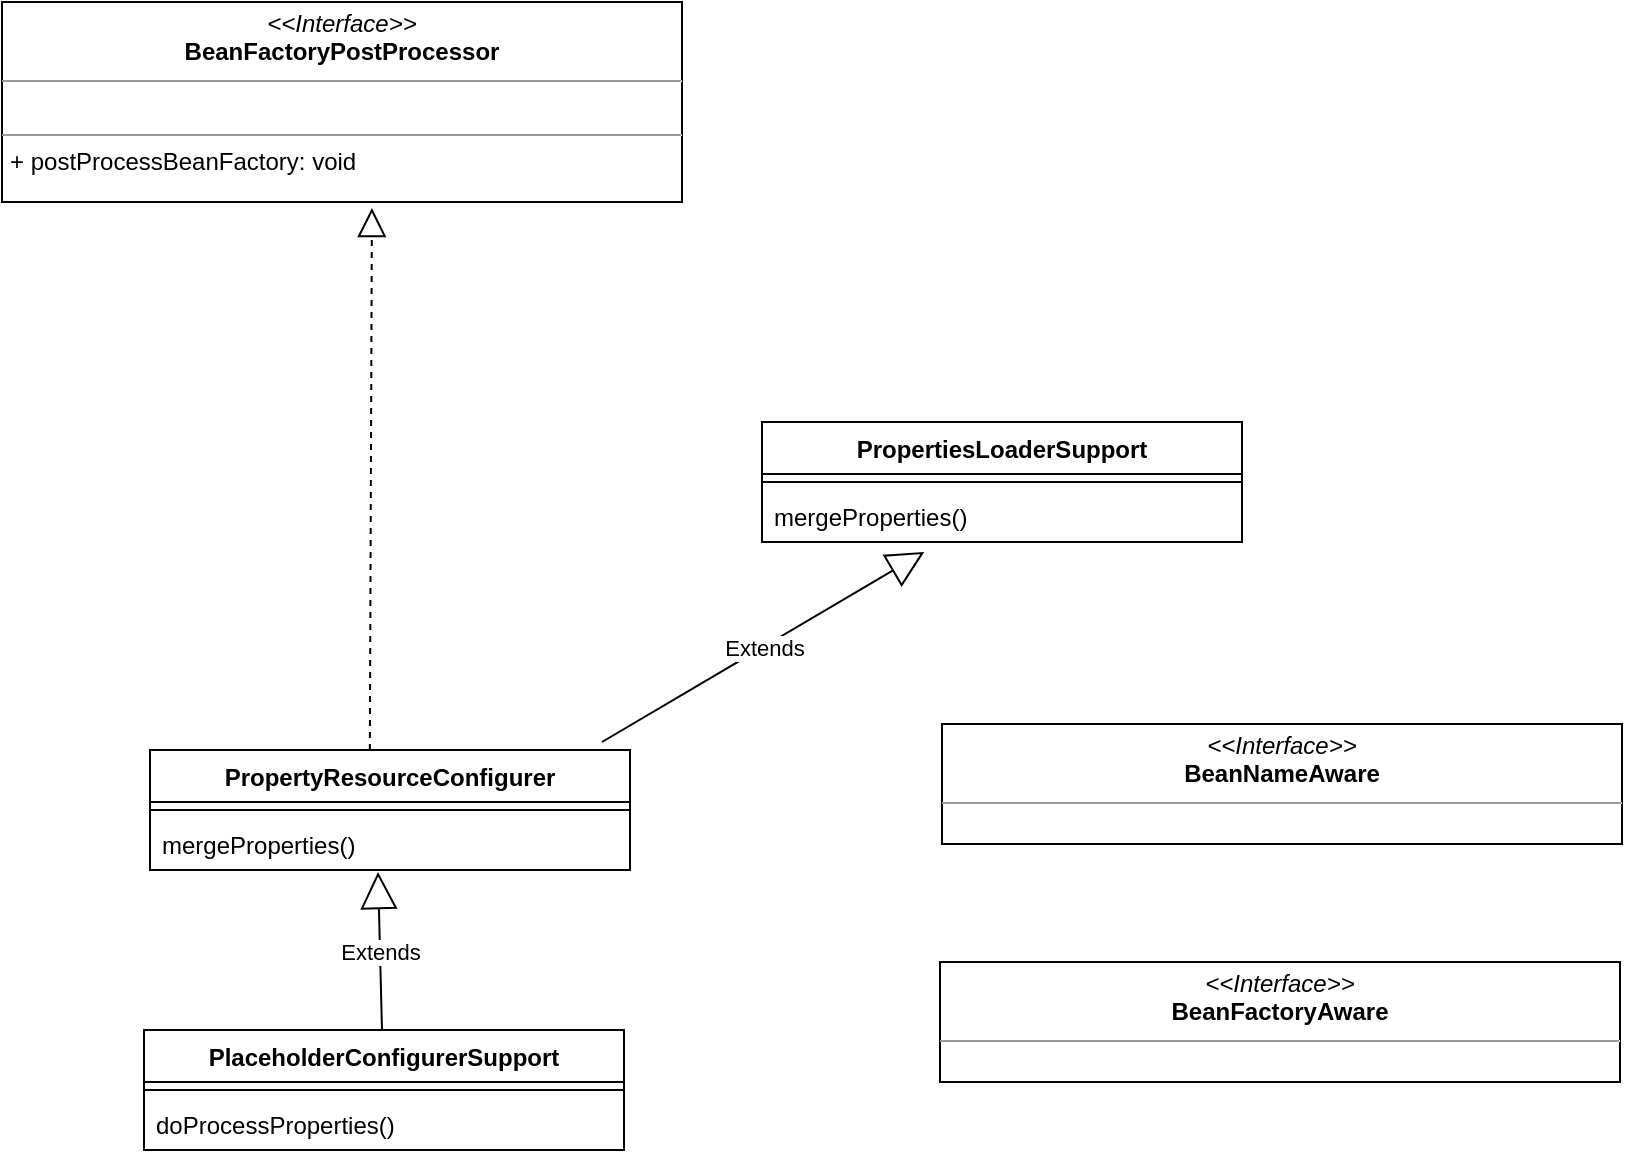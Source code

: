 <mxfile version="11.1.4" type="github"><diagram id="ZJmf6bCMYo0evQ2GeqxV" name="Page-1"><mxGraphModel dx="1144" dy="762" grid="1" gridSize="10" guides="1" tooltips="1" connect="1" arrows="1" fold="1" page="1" pageScale="1" pageWidth="827" pageHeight="1169" math="0" shadow="0"><root><mxCell id="0"/><mxCell id="1" parent="0"/><mxCell id="HEpFxcx1OqLthyORyL68-1" value="PropertiesLoaderSupport" style="swimlane;fontStyle=1;align=center;verticalAlign=top;childLayout=stackLayout;horizontal=1;startSize=26;horizontalStack=0;resizeParent=1;resizeParentMax=0;resizeLast=0;collapsible=1;marginBottom=0;" vertex="1" parent="1"><mxGeometry x="390" y="250" width="240" height="60" as="geometry"/></mxCell><mxCell id="HEpFxcx1OqLthyORyL68-3" value="" style="line;strokeWidth=1;fillColor=none;align=left;verticalAlign=middle;spacingTop=-1;spacingLeft=3;spacingRight=3;rotatable=0;labelPosition=right;points=[];portConstraint=eastwest;" vertex="1" parent="HEpFxcx1OqLthyORyL68-1"><mxGeometry y="26" width="240" height="8" as="geometry"/></mxCell><mxCell id="HEpFxcx1OqLthyORyL68-4" value="mergeProperties()" style="text;strokeColor=none;fillColor=none;align=left;verticalAlign=top;spacingLeft=4;spacingRight=4;overflow=hidden;rotatable=0;points=[[0,0.5],[1,0.5]];portConstraint=eastwest;" vertex="1" parent="HEpFxcx1OqLthyORyL68-1"><mxGeometry y="34" width="240" height="26" as="geometry"/></mxCell><mxCell id="HEpFxcx1OqLthyORyL68-8" value="PropertyResourceConfigurer" style="swimlane;fontStyle=1;align=center;verticalAlign=top;childLayout=stackLayout;horizontal=1;startSize=26;horizontalStack=0;resizeParent=1;resizeParentMax=0;resizeLast=0;collapsible=1;marginBottom=0;" vertex="1" parent="1"><mxGeometry x="84" y="414" width="240" height="60" as="geometry"/></mxCell><mxCell id="HEpFxcx1OqLthyORyL68-9" value="" style="line;strokeWidth=1;fillColor=none;align=left;verticalAlign=middle;spacingTop=-1;spacingLeft=3;spacingRight=3;rotatable=0;labelPosition=right;points=[];portConstraint=eastwest;" vertex="1" parent="HEpFxcx1OqLthyORyL68-8"><mxGeometry y="26" width="240" height="8" as="geometry"/></mxCell><mxCell id="HEpFxcx1OqLthyORyL68-10" value="mergeProperties()" style="text;strokeColor=none;fillColor=none;align=left;verticalAlign=top;spacingLeft=4;spacingRight=4;overflow=hidden;rotatable=0;points=[[0,0.5],[1,0.5]];portConstraint=eastwest;" vertex="1" parent="HEpFxcx1OqLthyORyL68-8"><mxGeometry y="34" width="240" height="26" as="geometry"/></mxCell><mxCell id="HEpFxcx1OqLthyORyL68-11" value="&lt;p style=&quot;margin: 0px ; margin-top: 4px ; text-align: center&quot;&gt;&lt;i&gt;&amp;lt;&amp;lt;Interface&amp;gt;&amp;gt;&lt;/i&gt;&lt;br&gt;&lt;b&gt;BeanFactoryPostProcessor&lt;/b&gt;&lt;/p&gt;&lt;hr size=&quot;1&quot;&gt;&lt;p style=&quot;margin: 0px ; margin-left: 4px&quot;&gt;&lt;br&gt;&lt;/p&gt;&lt;hr size=&quot;1&quot;&gt;&lt;p style=&quot;margin: 0px ; margin-left: 4px&quot;&gt;+ postProcessBeanFactory: void&lt;br&gt;&lt;/p&gt;" style="verticalAlign=top;align=left;overflow=fill;fontSize=12;fontFamily=Helvetica;html=1;" vertex="1" parent="1"><mxGeometry x="10" y="40" width="340" height="100" as="geometry"/></mxCell><mxCell id="HEpFxcx1OqLthyORyL68-12" value="" style="endArrow=block;dashed=1;endFill=0;endSize=12;html=1;entryX=0.544;entryY=1.03;entryDx=0;entryDy=0;entryPerimeter=0;exitX=0.458;exitY=0;exitDx=0;exitDy=0;exitPerimeter=0;" edge="1" parent="1" source="HEpFxcx1OqLthyORyL68-8" target="HEpFxcx1OqLthyORyL68-11"><mxGeometry width="160" relative="1" as="geometry"><mxPoint x="200" y="310" as="sourcePoint"/><mxPoint x="360" y="310" as="targetPoint"/></mxGeometry></mxCell><mxCell id="HEpFxcx1OqLthyORyL68-13" value="Extends" style="endArrow=block;endSize=16;endFill=0;html=1;entryX=0.338;entryY=1.192;entryDx=0;entryDy=0;entryPerimeter=0;" edge="1" parent="1" target="HEpFxcx1OqLthyORyL68-4"><mxGeometry width="160" relative="1" as="geometry"><mxPoint x="310" y="410" as="sourcePoint"/><mxPoint x="460" y="340" as="targetPoint"/></mxGeometry></mxCell><mxCell id="HEpFxcx1OqLthyORyL68-14" value="PlaceholderConfigurerSupport" style="swimlane;fontStyle=1;align=center;verticalAlign=top;childLayout=stackLayout;horizontal=1;startSize=26;horizontalStack=0;resizeParent=1;resizeParentMax=0;resizeLast=0;collapsible=1;marginBottom=0;" vertex="1" parent="1"><mxGeometry x="81" y="554" width="240" height="60" as="geometry"/></mxCell><mxCell id="HEpFxcx1OqLthyORyL68-15" value="" style="line;strokeWidth=1;fillColor=none;align=left;verticalAlign=middle;spacingTop=-1;spacingLeft=3;spacingRight=3;rotatable=0;labelPosition=right;points=[];portConstraint=eastwest;" vertex="1" parent="HEpFxcx1OqLthyORyL68-14"><mxGeometry y="26" width="240" height="8" as="geometry"/></mxCell><mxCell id="HEpFxcx1OqLthyORyL68-16" value="doProcessProperties()" style="text;strokeColor=none;fillColor=none;align=left;verticalAlign=top;spacingLeft=4;spacingRight=4;overflow=hidden;rotatable=0;points=[[0,0.5],[1,0.5]];portConstraint=eastwest;" vertex="1" parent="HEpFxcx1OqLthyORyL68-14"><mxGeometry y="34" width="240" height="26" as="geometry"/></mxCell><mxCell id="HEpFxcx1OqLthyORyL68-17" value="Extends" style="endArrow=block;endSize=16;endFill=0;html=1;entryX=0.475;entryY=1.038;entryDx=0;entryDy=0;entryPerimeter=0;" edge="1" parent="1" target="HEpFxcx1OqLthyORyL68-10"><mxGeometry width="160" relative="1" as="geometry"><mxPoint x="200" y="554" as="sourcePoint"/><mxPoint x="205" y="476" as="targetPoint"/></mxGeometry></mxCell><mxCell id="HEpFxcx1OqLthyORyL68-18" value="&lt;p style=&quot;margin: 0px ; margin-top: 4px ; text-align: center&quot;&gt;&lt;i&gt;&amp;lt;&amp;lt;Interface&amp;gt;&amp;gt;&lt;/i&gt;&lt;br&gt;&lt;b&gt;BeanNameAware&lt;/b&gt;&lt;/p&gt;&lt;hr size=&quot;1&quot;&gt;&lt;p style=&quot;margin: 0px ; margin-left: 4px&quot;&gt;&lt;br&gt;&lt;/p&gt;&lt;hr size=&quot;1&quot;&gt;&lt;p style=&quot;margin: 0px ; margin-left: 4px&quot;&gt;&lt;br&gt;&lt;/p&gt;" style="verticalAlign=top;align=left;overflow=fill;fontSize=12;fontFamily=Helvetica;html=1;" vertex="1" parent="1"><mxGeometry x="480" y="401" width="340" height="60" as="geometry"/></mxCell><mxCell id="HEpFxcx1OqLthyORyL68-19" value="&lt;p style=&quot;margin: 0px ; margin-top: 4px ; text-align: center&quot;&gt;&lt;i&gt;&amp;lt;&amp;lt;Interface&amp;gt;&amp;gt;&lt;/i&gt;&lt;br&gt;&lt;b&gt;BeanFactoryAware&lt;/b&gt;&lt;/p&gt;&lt;hr size=&quot;1&quot;&gt;&lt;p style=&quot;margin: 0px ; margin-left: 4px&quot;&gt;&lt;br&gt;&lt;/p&gt;&lt;hr size=&quot;1&quot;&gt;&lt;p style=&quot;margin: 0px ; margin-left: 4px&quot;&gt;&lt;br&gt;&lt;/p&gt;" style="verticalAlign=top;align=left;overflow=fill;fontSize=12;fontFamily=Helvetica;html=1;" vertex="1" parent="1"><mxGeometry x="479" y="520" width="340" height="60" as="geometry"/></mxCell></root></mxGraphModel></diagram></mxfile>